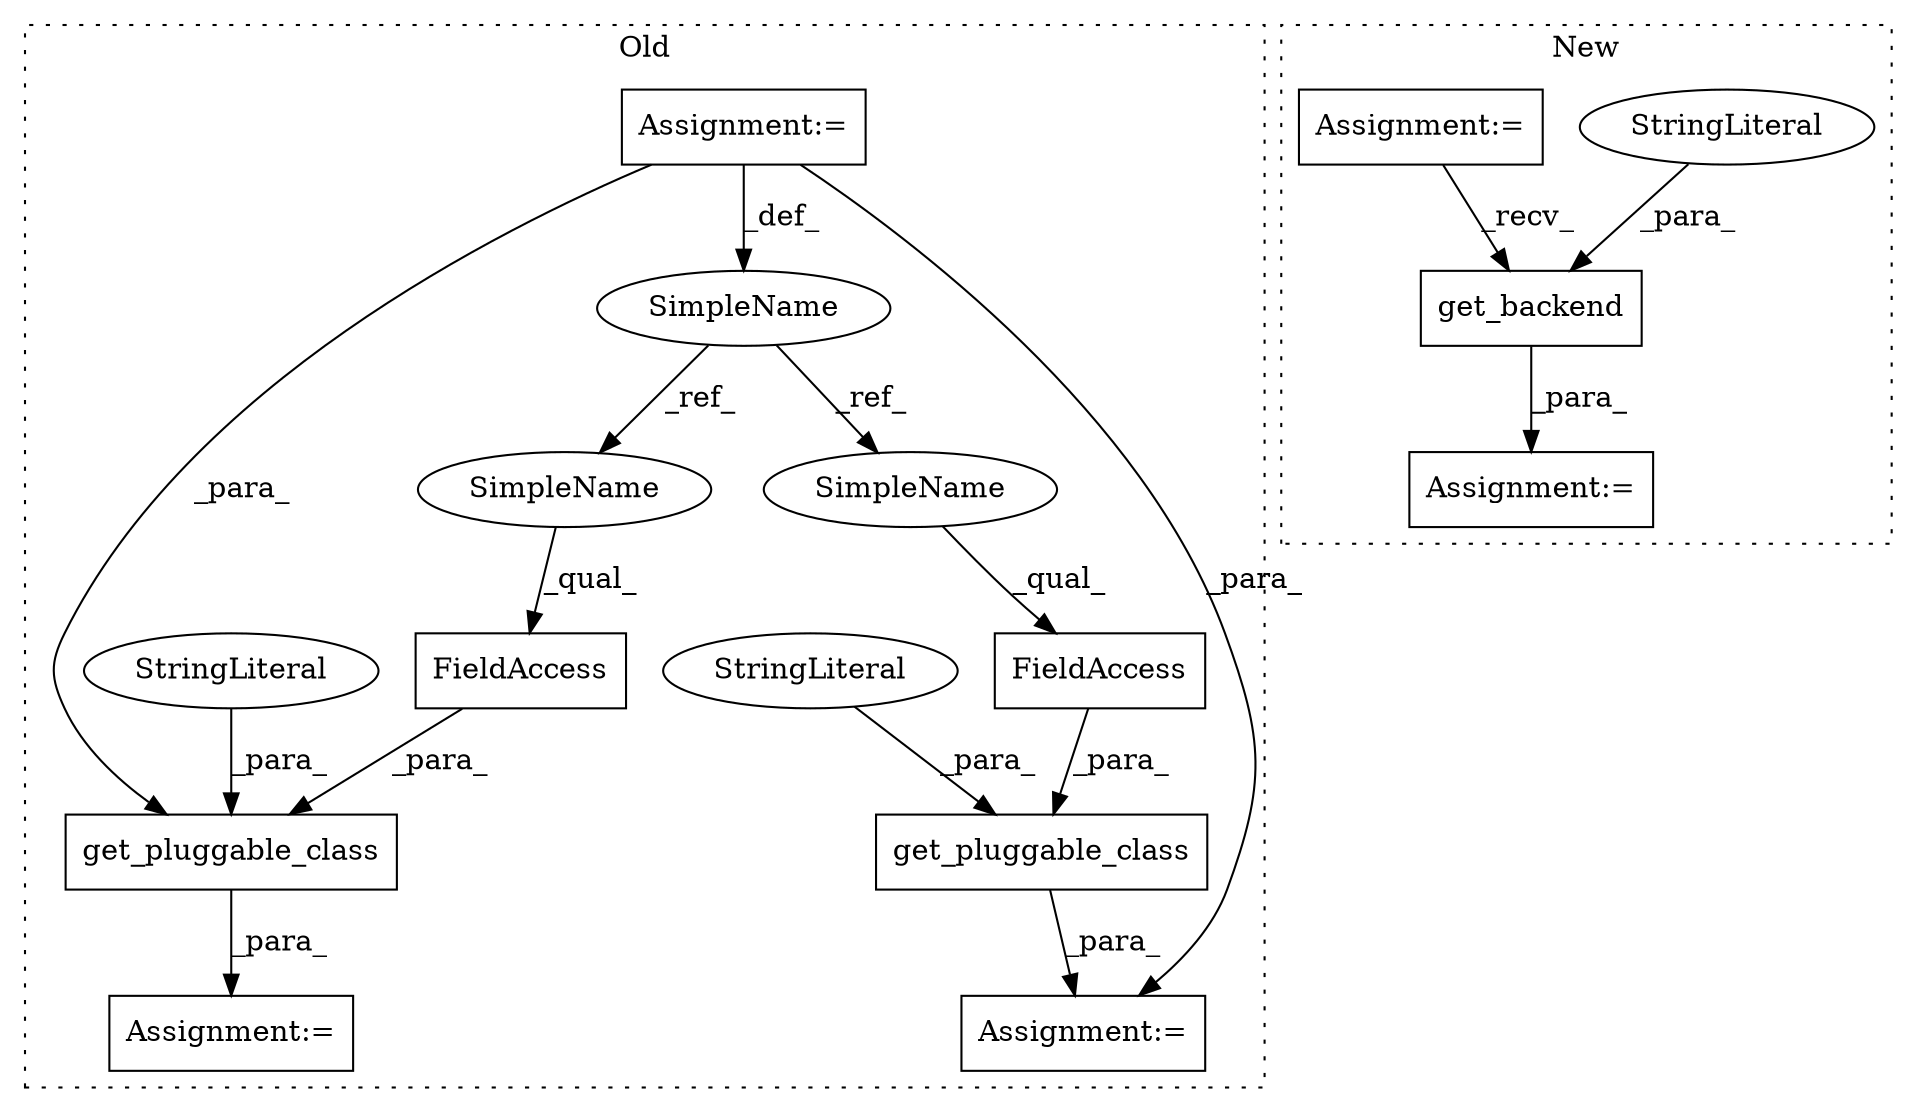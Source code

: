 digraph G {
subgraph cluster0 {
1 [label="get_pluggable_class" a="32" s="2570,2638" l="20,1" shape="box"];
3 [label="FieldAccess" a="22" s="2590" l="25" shape="box"];
4 [label="SimpleName" a="42" s="2104" l="13" shape="ellipse"];
5 [label="FieldAccess" a="22" s="2222" l="23" shape="box"];
6 [label="get_pluggable_class" a="32" s="2202,2264" l="20,1" shape="box"];
8 [label="Assignment:=" a="7" s="2569" l="1" shape="box"];
9 [label="Assignment:=" a="7" s="2201" l="1" shape="box"];
10 [label="StringLiteral" a="45" s="2616" l="22" shape="ellipse"];
11 [label="Assignment:=" a="7" s="2104" l="13" shape="box"];
12 [label="StringLiteral" a="45" s="2246" l="18" shape="ellipse"];
15 [label="SimpleName" a="42" s="2222" l="13" shape="ellipse"];
16 [label="SimpleName" a="42" s="2590" l="13" shape="ellipse"];
label = "Old";
style="dotted";
}
subgraph cluster1 {
2 [label="get_backend" a="32" s="2588,2616" l="12,1" shape="box"];
7 [label="Assignment:=" a="7" s="2583" l="1" shape="box"];
13 [label="StringLiteral" a="45" s="2600" l="16" shape="ellipse"];
14 [label="Assignment:=" a="7" s="2526" l="3" shape="box"];
label = "New";
style="dotted";
}
1 -> 8 [label="_para_"];
2 -> 7 [label="_para_"];
3 -> 1 [label="_para_"];
4 -> 15 [label="_ref_"];
4 -> 16 [label="_ref_"];
5 -> 6 [label="_para_"];
6 -> 9 [label="_para_"];
10 -> 1 [label="_para_"];
11 -> 4 [label="_def_"];
11 -> 8 [label="_para_"];
11 -> 6 [label="_para_"];
12 -> 6 [label="_para_"];
13 -> 2 [label="_para_"];
14 -> 2 [label="_recv_"];
15 -> 5 [label="_qual_"];
16 -> 3 [label="_qual_"];
}